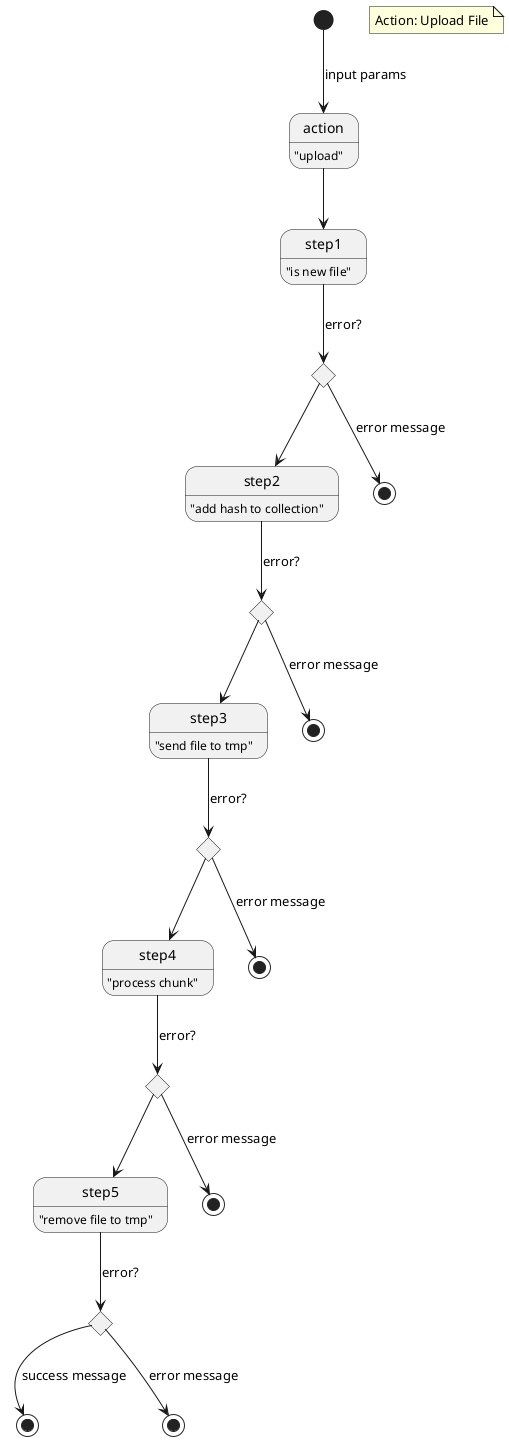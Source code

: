 @startuml
state action : "upload"
state "step1" as s1: "is new file"
note "Action: Upload File" as n1
state "step2" as s2: "add hash to collection"
state "step3" as s3: "send file to tmp"
state "step4" as s4: "process chunk"
state "step5" as s5: "remove file to tmp"
state "end" as e0 <<end>>
state "end" as e1 <<end>>
state "end" as e2 <<end>>
state "end" as e3 <<end>>
state "end" as e4 <<end>>
state "end" as e5 <<end>>
state "choice" as c1 <<choice>>
state "choice" as c2 <<choice>>
state "choice" as c3 <<choice>>
state "choice" as c4 <<choice>>
state "choice" as c5 <<choice>>

[*] --> action : input params
action --> s1
s1 --> c1 : error?
c1 --> e1: error message
c1 --> s2

s2 --> c2 : error?
c2 --> e2: error message
c2 --> s3

s3 --> c3 : error?
c3 --> e3: error message
c3 --> s4

s4 --> c4 : error?
c4 --> e4: error message
c4 --> s5

s5 --> c5 : error?
c5 --> e5: error message
c5 --> e0: success message
@enduml
